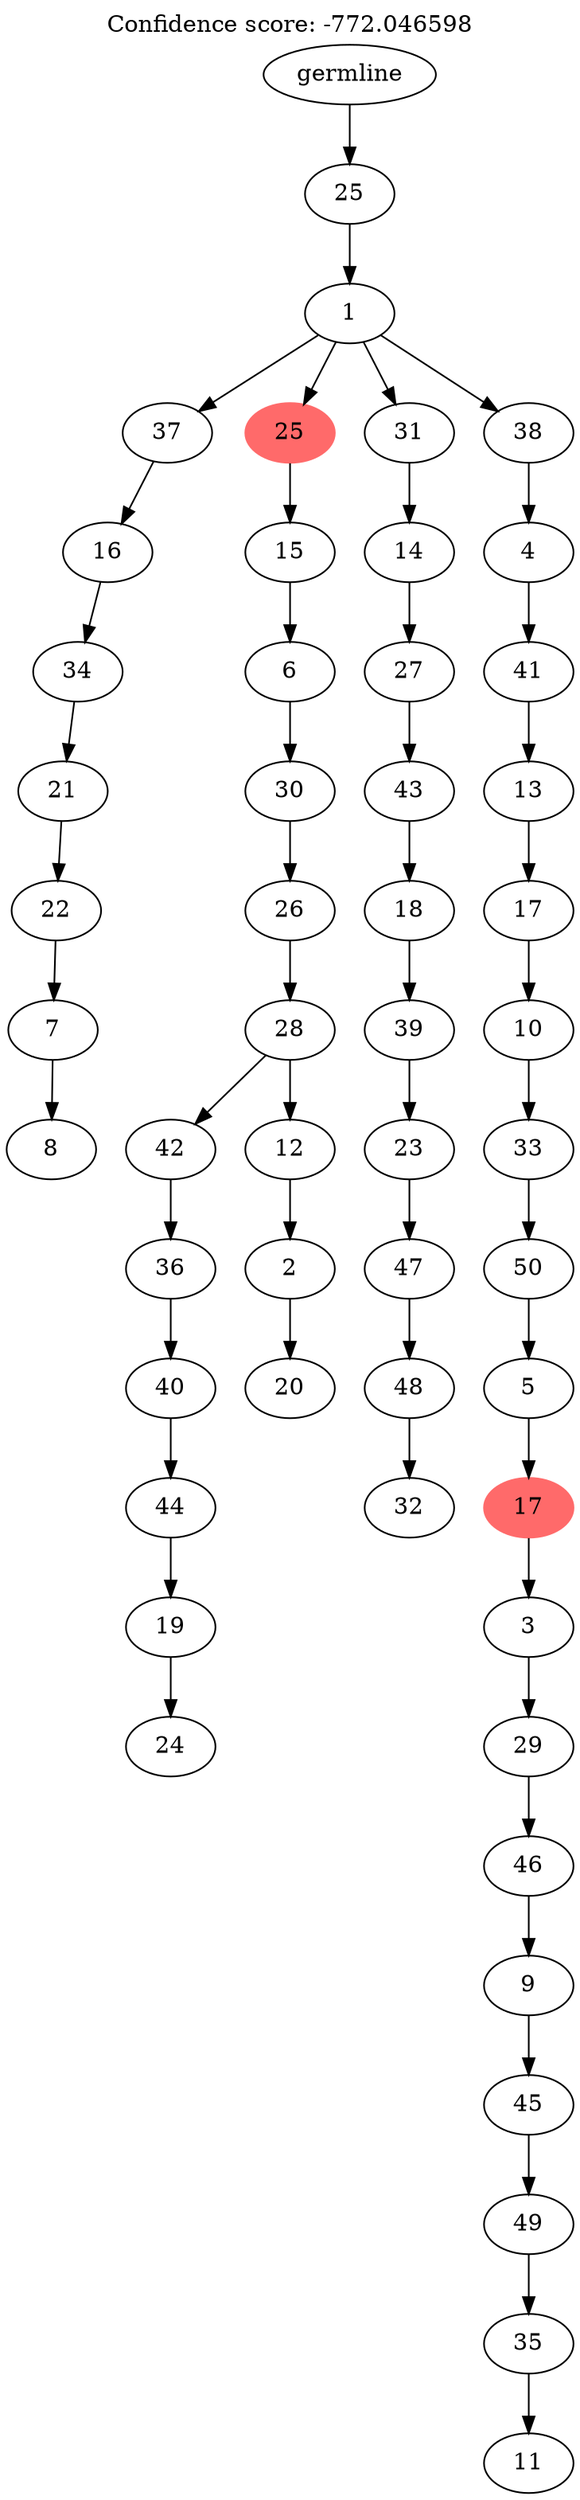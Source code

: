 digraph g {
	"51" -> "52";
	"52" [label="8"];
	"50" -> "51";
	"51" [label="7"];
	"49" -> "50";
	"50" [label="22"];
	"48" -> "49";
	"49" [label="21"];
	"47" -> "48";
	"48" [label="34"];
	"46" -> "47";
	"47" [label="16"];
	"44" -> "45";
	"45" [label="24"];
	"43" -> "44";
	"44" [label="19"];
	"42" -> "43";
	"43" [label="44"];
	"41" -> "42";
	"42" [label="40"];
	"40" -> "41";
	"41" [label="36"];
	"38" -> "39";
	"39" [label="20"];
	"37" -> "38";
	"38" [label="2"];
	"36" -> "37";
	"37" [label="12"];
	"36" -> "40";
	"40" [label="42"];
	"35" -> "36";
	"36" [label="28"];
	"34" -> "35";
	"35" [label="26"];
	"33" -> "34";
	"34" [label="30"];
	"32" -> "33";
	"33" [label="6"];
	"31" -> "32";
	"32" [label="15"];
	"29" -> "30";
	"30" [label="32"];
	"28" -> "29";
	"29" [label="48"];
	"27" -> "28";
	"28" [label="47"];
	"26" -> "27";
	"27" [label="23"];
	"25" -> "26";
	"26" [label="39"];
	"24" -> "25";
	"25" [label="18"];
	"23" -> "24";
	"24" [label="43"];
	"22" -> "23";
	"23" [label="27"];
	"21" -> "22";
	"22" [label="14"];
	"19" -> "20";
	"20" [label="11"];
	"18" -> "19";
	"19" [label="35"];
	"17" -> "18";
	"18" [label="49"];
	"16" -> "17";
	"17" [label="45"];
	"15" -> "16";
	"16" [label="9"];
	"14" -> "15";
	"15" [label="46"];
	"13" -> "14";
	"14" [label="29"];
	"12" -> "13";
	"13" [label="3"];
	"11" -> "12";
	"12" [color=indianred1, style=filled, label="17"];
	"10" -> "11";
	"11" [label="5"];
	"9" -> "10";
	"10" [label="50"];
	"8" -> "9";
	"9" [label="33"];
	"7" -> "8";
	"8" [label="10"];
	"6" -> "7";
	"7" [label="17"];
	"5" -> "6";
	"6" [label="13"];
	"4" -> "5";
	"5" [label="41"];
	"3" -> "4";
	"4" [label="4"];
	"2" -> "3";
	"3" [label="38"];
	"2" -> "21";
	"21" [label="31"];
	"2" -> "31";
	"31" [color=indianred1, style=filled, label="25"];
	"2" -> "46";
	"46" [label="37"];
	"1" -> "2";
	"2" [label="1"];
	"0" -> "1";
	"1" [label="25"];
	"0" [label="germline"];
	labelloc="t";
	label="Confidence score: -772.046598";
}
